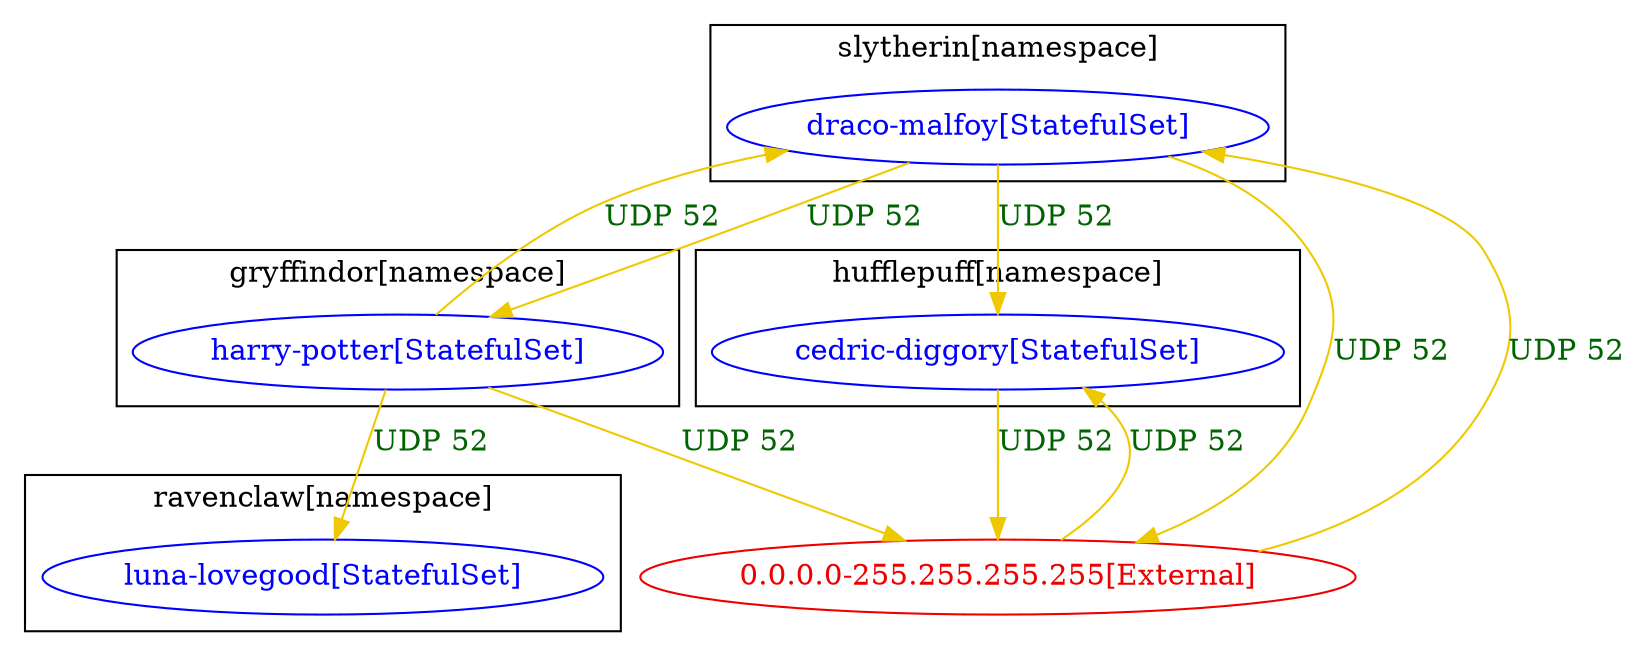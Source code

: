digraph {
	subgraph "cluster_gryffindor[namespace]" {
		color="black"
		fontcolor="black"
		"gryffindor/harry-potter[StatefulSet]" [label="harry-potter[StatefulSet]" color="blue" fontcolor="blue"]
		label="gryffindor[namespace]"
	}
	subgraph "cluster_hufflepuff[namespace]" {
		color="black"
		fontcolor="black"
		"hufflepuff/cedric-diggory[StatefulSet]" [label="cedric-diggory[StatefulSet]" color="blue" fontcolor="blue"]
		label="hufflepuff[namespace]"
	}
	subgraph "cluster_ravenclaw[namespace]" {
		color="black"
		fontcolor="black"
		"ravenclaw/luna-lovegood[StatefulSet]" [label="luna-lovegood[StatefulSet]" color="blue" fontcolor="blue"]
		label="ravenclaw[namespace]"
	}
	subgraph "cluster_slytherin[namespace]" {
		color="black"
		fontcolor="black"
		"slytherin/draco-malfoy[StatefulSet]" [label="draco-malfoy[StatefulSet]" color="blue" fontcolor="blue"]
		label="slytherin[namespace]"
	}
	"0.0.0.0-255.255.255.255[External]" [label="0.0.0.0-255.255.255.255[External]" color="red2" fontcolor="red2"]
	"0.0.0.0-255.255.255.255[External]" -> "hufflepuff/cedric-diggory[StatefulSet]" [label="UDP 52" color="gold2" fontcolor="darkgreen" weight=0.5]
	"0.0.0.0-255.255.255.255[External]" -> "slytherin/draco-malfoy[StatefulSet]" [label="UDP 52" color="gold2" fontcolor="darkgreen" weight=0.5]
	"gryffindor/harry-potter[StatefulSet]" -> "0.0.0.0-255.255.255.255[External]" [label="UDP 52" color="gold2" fontcolor="darkgreen" weight=1]
	"gryffindor/harry-potter[StatefulSet]" -> "ravenclaw/luna-lovegood[StatefulSet]" [label="UDP 52" color="gold2" fontcolor="darkgreen" weight=0.5]
	"gryffindor/harry-potter[StatefulSet]" -> "slytherin/draco-malfoy[StatefulSet]" [label="UDP 52" color="gold2" fontcolor="darkgreen" weight=0.5]
	"hufflepuff/cedric-diggory[StatefulSet]" -> "0.0.0.0-255.255.255.255[External]" [label="UDP 52" color="gold2" fontcolor="darkgreen" weight=1]
	"slytherin/draco-malfoy[StatefulSet]" -> "0.0.0.0-255.255.255.255[External]" [label="UDP 52" color="gold2" fontcolor="darkgreen" weight=1]
	"slytherin/draco-malfoy[StatefulSet]" -> "gryffindor/harry-potter[StatefulSet]" [label="UDP 52" color="gold2" fontcolor="darkgreen" weight=1]
	"slytherin/draco-malfoy[StatefulSet]" -> "hufflepuff/cedric-diggory[StatefulSet]" [label="UDP 52" color="gold2" fontcolor="darkgreen" weight=1]
}